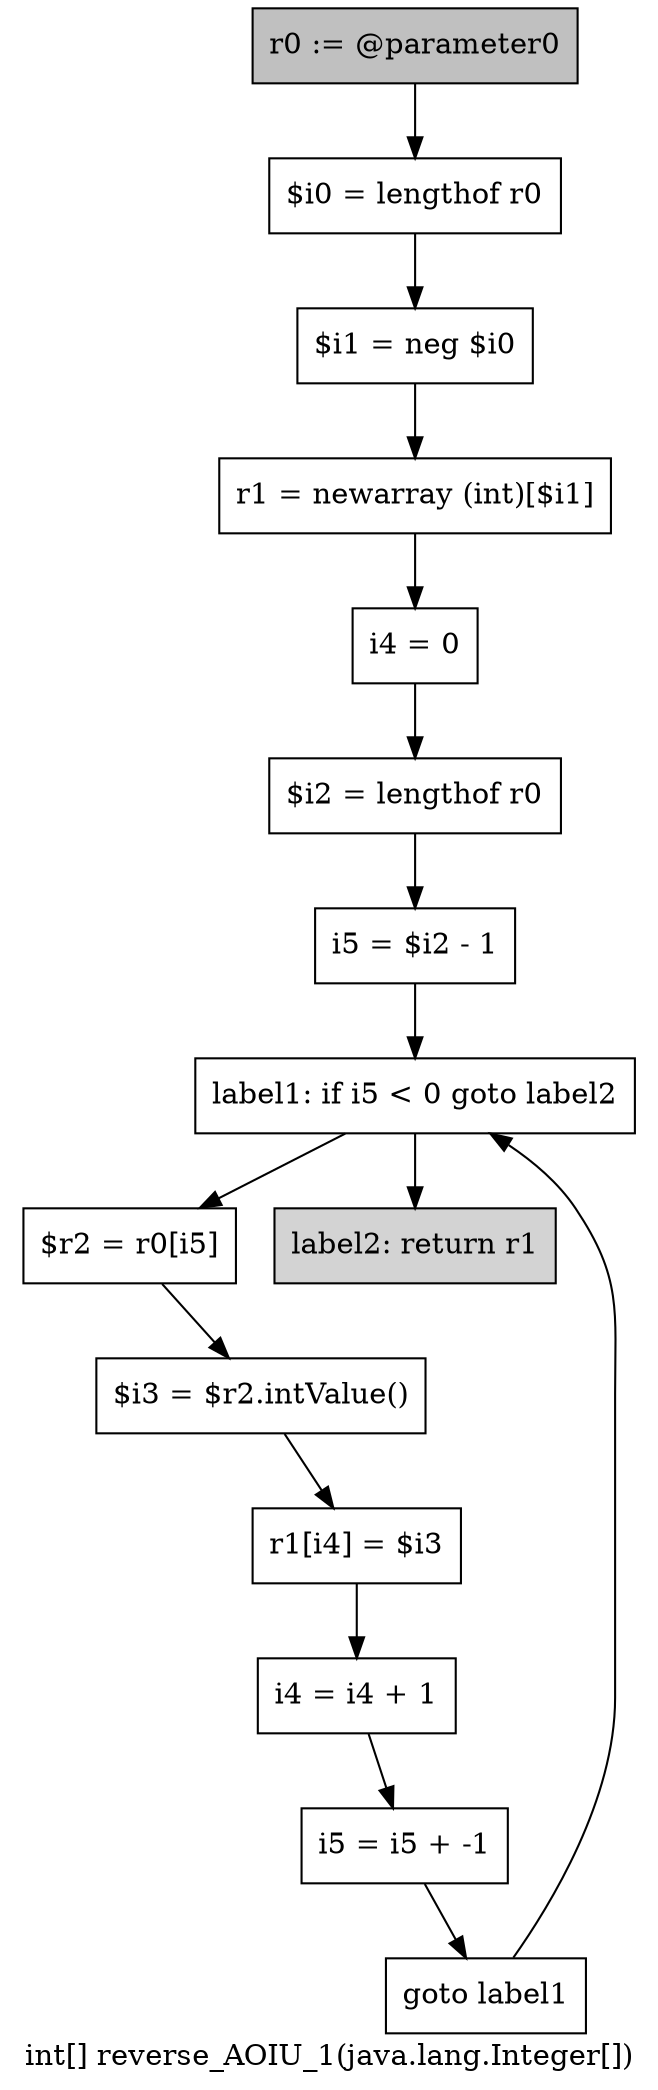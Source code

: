 digraph "int[] reverse_AOIU_1(java.lang.Integer[])" {
    label="int[] reverse_AOIU_1(java.lang.Integer[])";
    node [shape=box];
    "0" [style=filled,fillcolor=gray,label="r0 := @parameter0",];
    "1" [label="$i0 = lengthof r0",];
    "0"->"1";
    "2" [label="$i1 = neg $i0",];
    "1"->"2";
    "3" [label="r1 = newarray (int)[$i1]",];
    "2"->"3";
    "4" [label="i4 = 0",];
    "3"->"4";
    "5" [label="$i2 = lengthof r0",];
    "4"->"5";
    "6" [label="i5 = $i2 - 1",];
    "5"->"6";
    "7" [label="label1: if i5 < 0 goto label2",];
    "6"->"7";
    "8" [label="$r2 = r0[i5]",];
    "7"->"8";
    "14" [style=filled,fillcolor=lightgray,label="label2: return r1",];
    "7"->"14";
    "9" [label="$i3 = $r2.intValue()",];
    "8"->"9";
    "10" [label="r1[i4] = $i3",];
    "9"->"10";
    "11" [label="i4 = i4 + 1",];
    "10"->"11";
    "12" [label="i5 = i5 + -1",];
    "11"->"12";
    "13" [label="goto label1",];
    "12"->"13";
    "13"->"7";
}
